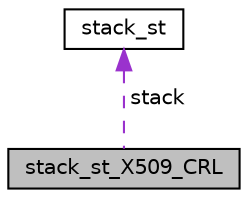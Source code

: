 digraph "stack_st_X509_CRL"
{
 // LATEX_PDF_SIZE
  edge [fontname="Helvetica",fontsize="10",labelfontname="Helvetica",labelfontsize="10"];
  node [fontname="Helvetica",fontsize="10",shape=record];
  Node1 [label="stack_st_X509_CRL",height=0.2,width=0.4,color="black", fillcolor="grey75", style="filled", fontcolor="black",tooltip=" "];
  Node2 -> Node1 [dir="back",color="darkorchid3",fontsize="10",style="dashed",label=" stack" ,fontname="Helvetica"];
  Node2 [label="stack_st",height=0.2,width=0.4,color="black", fillcolor="white", style="filled",URL="$structstack__st.html",tooltip=" "];
}
